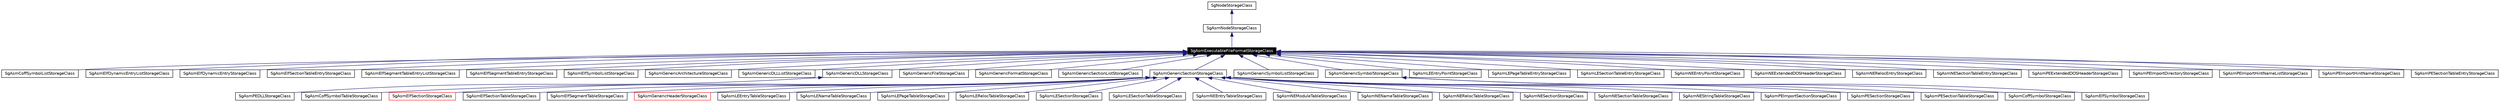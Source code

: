 digraph G
{
  edge [fontname="Helvetica",fontsize=10,labelfontname="Helvetica",labelfontsize=10];
  node [fontname="Helvetica",fontsize=10,shape=record];
  Node1 [label="SgAsmExecutableFileFormatStorageClass",height=0.2,width=0.4,color="white", fillcolor="black", style="filled" fontcolor="white"];
  Node2 -> Node1 [dir=back,color="midnightblue",fontsize=10,style="solid",fontname="Helvetica"];
  Node2 [label="SgAsmNodeStorageClass",height=0.2,width=0.4,color="black",URL="$classSgAsmNodeStorageClass.html"];
  Node3 -> Node2 [dir=back,color="midnightblue",fontsize=10,style="solid",fontname="Helvetica"];
  Node3 [label="SgNodeStorageClass",height=0.2,width=0.4,color="black",URL="$classSgNodeStorageClass.html"];
  Node1 -> Node4 [dir=back,color="midnightblue",fontsize=10,style="solid",fontname="Helvetica"];
  Node4 [label="SgAsmCoffSymbolListStorageClass",height=0.2,width=0.4,color="black",URL="$classSgAsmCoffSymbolListStorageClass.html"];
  Node1 -> Node5 [dir=back,color="midnightblue",fontsize=10,style="solid",fontname="Helvetica"];
  Node5 [label="SgAsmElfDynamicEntryListStorageClass",height=0.2,width=0.4,color="black",URL="$classSgAsmElfDynamicEntryListStorageClass.html"];
  Node1 -> Node6 [dir=back,color="midnightblue",fontsize=10,style="solid",fontname="Helvetica"];
  Node6 [label="SgAsmElfDynamicEntryStorageClass",height=0.2,width=0.4,color="black",URL="$classSgAsmElfDynamicEntryStorageClass.html"];
  Node1 -> Node7 [dir=back,color="midnightblue",fontsize=10,style="solid",fontname="Helvetica"];
  Node7 [label="SgAsmElfSectionTableEntryStorageClass",height=0.2,width=0.4,color="black",URL="$classSgAsmElfSectionTableEntryStorageClass.html"];
  Node1 -> Node8 [dir=back,color="midnightblue",fontsize=10,style="solid",fontname="Helvetica"];
  Node8 [label="SgAsmElfSegmentTableEntryListStorageClass",height=0.2,width=0.4,color="black",URL="$classSgAsmElfSegmentTableEntryListStorageClass.html"];
  Node1 -> Node9 [dir=back,color="midnightblue",fontsize=10,style="solid",fontname="Helvetica"];
  Node9 [label="SgAsmElfSegmentTableEntryStorageClass",height=0.2,width=0.4,color="black",URL="$classSgAsmElfSegmentTableEntryStorageClass.html"];
  Node1 -> Node10 [dir=back,color="midnightblue",fontsize=10,style="solid",fontname="Helvetica"];
  Node10 [label="SgAsmElfSymbolListStorageClass",height=0.2,width=0.4,color="black",URL="$classSgAsmElfSymbolListStorageClass.html"];
  Node1 -> Node11 [dir=back,color="midnightblue",fontsize=10,style="solid",fontname="Helvetica"];
  Node11 [label="SgAsmGenericArchitectureStorageClass",height=0.2,width=0.4,color="black",URL="$classSgAsmGenericArchitectureStorageClass.html"];
  Node1 -> Node12 [dir=back,color="midnightblue",fontsize=10,style="solid",fontname="Helvetica"];
  Node12 [label="SgAsmGenericDLLListStorageClass",height=0.2,width=0.4,color="black",URL="$classSgAsmGenericDLLListStorageClass.html"];
  Node1 -> Node13 [dir=back,color="midnightblue",fontsize=10,style="solid",fontname="Helvetica"];
  Node13 [label="SgAsmGenericDLLStorageClass",height=0.2,width=0.4,color="black",URL="$classSgAsmGenericDLLStorageClass.html"];
  Node13 -> Node14 [dir=back,color="midnightblue",fontsize=10,style="solid",fontname="Helvetica"];
  Node14 [label="SgAsmPEDLLStorageClass",height=0.2,width=0.4,color="black",URL="$classSgAsmPEDLLStorageClass.html"];
  Node1 -> Node15 [dir=back,color="midnightblue",fontsize=10,style="solid",fontname="Helvetica"];
  Node15 [label="SgAsmGenericFileStorageClass",height=0.2,width=0.4,color="black",URL="$classSgAsmGenericFileStorageClass.html"];
  Node1 -> Node16 [dir=back,color="midnightblue",fontsize=10,style="solid",fontname="Helvetica"];
  Node16 [label="SgAsmGenericFormatStorageClass",height=0.2,width=0.4,color="black",URL="$classSgAsmGenericFormatStorageClass.html"];
  Node1 -> Node17 [dir=back,color="midnightblue",fontsize=10,style="solid",fontname="Helvetica"];
  Node17 [label="SgAsmGenericSectionListStorageClass",height=0.2,width=0.4,color="black",URL="$classSgAsmGenericSectionListStorageClass.html"];
  Node1 -> Node18 [dir=back,color="midnightblue",fontsize=10,style="solid",fontname="Helvetica"];
  Node18 [label="SgAsmGenericSectionStorageClass",height=0.2,width=0.4,color="black",URL="$classSgAsmGenericSectionStorageClass.html"];
  Node18 -> Node19 [dir=back,color="midnightblue",fontsize=10,style="solid",fontname="Helvetica"];
  Node19 [label="SgAsmCoffSymbolTableStorageClass",height=0.2,width=0.4,color="black",URL="$classSgAsmCoffSymbolTableStorageClass.html"];
  Node18 -> Node20 [dir=back,color="midnightblue",fontsize=10,style="solid",fontname="Helvetica"];
  Node20 [label="SgAsmElfSectionStorageClass",height=0.2,width=0.4,color="red",URL="$classSgAsmElfSectionStorageClass.html"];
  Node18 -> Node21 [dir=back,color="midnightblue",fontsize=10,style="solid",fontname="Helvetica"];
  Node21 [label="SgAsmElfSectionTableStorageClass",height=0.2,width=0.4,color="black",URL="$classSgAsmElfSectionTableStorageClass.html"];
  Node18 -> Node22 [dir=back,color="midnightblue",fontsize=10,style="solid",fontname="Helvetica"];
  Node22 [label="SgAsmElfSegmentTableStorageClass",height=0.2,width=0.4,color="black",URL="$classSgAsmElfSegmentTableStorageClass.html"];
  Node18 -> Node23 [dir=back,color="midnightblue",fontsize=10,style="solid",fontname="Helvetica"];
  Node23 [label="SgAsmGenericHeaderStorageClass",height=0.2,width=0.4,color="red",URL="$classSgAsmGenericHeaderStorageClass.html"];
  Node18 -> Node24 [dir=back,color="midnightblue",fontsize=10,style="solid",fontname="Helvetica"];
  Node24 [label="SgAsmLEEntryTableStorageClass",height=0.2,width=0.4,color="black",URL="$classSgAsmLEEntryTableStorageClass.html"];
  Node18 -> Node25 [dir=back,color="midnightblue",fontsize=10,style="solid",fontname="Helvetica"];
  Node25 [label="SgAsmLENameTableStorageClass",height=0.2,width=0.4,color="black",URL="$classSgAsmLENameTableStorageClass.html"];
  Node18 -> Node26 [dir=back,color="midnightblue",fontsize=10,style="solid",fontname="Helvetica"];
  Node26 [label="SgAsmLEPageTableStorageClass",height=0.2,width=0.4,color="black",URL="$classSgAsmLEPageTableStorageClass.html"];
  Node18 -> Node27 [dir=back,color="midnightblue",fontsize=10,style="solid",fontname="Helvetica"];
  Node27 [label="SgAsmLERelocTableStorageClass",height=0.2,width=0.4,color="black",URL="$classSgAsmLERelocTableStorageClass.html"];
  Node18 -> Node28 [dir=back,color="midnightblue",fontsize=10,style="solid",fontname="Helvetica"];
  Node28 [label="SgAsmLESectionStorageClass",height=0.2,width=0.4,color="black",URL="$classSgAsmLESectionStorageClass.html"];
  Node18 -> Node29 [dir=back,color="midnightblue",fontsize=10,style="solid",fontname="Helvetica"];
  Node29 [label="SgAsmLESectionTableStorageClass",height=0.2,width=0.4,color="black",URL="$classSgAsmLESectionTableStorageClass.html"];
  Node18 -> Node30 [dir=back,color="midnightblue",fontsize=10,style="solid",fontname="Helvetica"];
  Node30 [label="SgAsmNEEntryTableStorageClass",height=0.2,width=0.4,color="black",URL="$classSgAsmNEEntryTableStorageClass.html"];
  Node18 -> Node31 [dir=back,color="midnightblue",fontsize=10,style="solid",fontname="Helvetica"];
  Node31 [label="SgAsmNEModuleTableStorageClass",height=0.2,width=0.4,color="black",URL="$classSgAsmNEModuleTableStorageClass.html"];
  Node18 -> Node32 [dir=back,color="midnightblue",fontsize=10,style="solid",fontname="Helvetica"];
  Node32 [label="SgAsmNENameTableStorageClass",height=0.2,width=0.4,color="black",URL="$classSgAsmNENameTableStorageClass.html"];
  Node18 -> Node33 [dir=back,color="midnightblue",fontsize=10,style="solid",fontname="Helvetica"];
  Node33 [label="SgAsmNERelocTableStorageClass",height=0.2,width=0.4,color="black",URL="$classSgAsmNERelocTableStorageClass.html"];
  Node18 -> Node34 [dir=back,color="midnightblue",fontsize=10,style="solid",fontname="Helvetica"];
  Node34 [label="SgAsmNESectionStorageClass",height=0.2,width=0.4,color="black",URL="$classSgAsmNESectionStorageClass.html"];
  Node18 -> Node35 [dir=back,color="midnightblue",fontsize=10,style="solid",fontname="Helvetica"];
  Node35 [label="SgAsmNESectionTableStorageClass",height=0.2,width=0.4,color="black",URL="$classSgAsmNESectionTableStorageClass.html"];
  Node18 -> Node36 [dir=back,color="midnightblue",fontsize=10,style="solid",fontname="Helvetica"];
  Node36 [label="SgAsmNEStringTableStorageClass",height=0.2,width=0.4,color="black",URL="$classSgAsmNEStringTableStorageClass.html"];
  Node18 -> Node37 [dir=back,color="midnightblue",fontsize=10,style="solid",fontname="Helvetica"];
  Node37 [label="SgAsmPEImportSectionStorageClass",height=0.2,width=0.4,color="black",URL="$classSgAsmPEImportSectionStorageClass.html"];
  Node18 -> Node38 [dir=back,color="midnightblue",fontsize=10,style="solid",fontname="Helvetica"];
  Node38 [label="SgAsmPESectionStorageClass",height=0.2,width=0.4,color="black",URL="$classSgAsmPESectionStorageClass.html"];
  Node18 -> Node39 [dir=back,color="midnightblue",fontsize=10,style="solid",fontname="Helvetica"];
  Node39 [label="SgAsmPESectionTableStorageClass",height=0.2,width=0.4,color="black",URL="$classSgAsmPESectionTableStorageClass.html"];
  Node1 -> Node40 [dir=back,color="midnightblue",fontsize=10,style="solid",fontname="Helvetica"];
  Node40 [label="SgAsmGenericSymbolListStorageClass",height=0.2,width=0.4,color="black",URL="$classSgAsmGenericSymbolListStorageClass.html"];
  Node1 -> Node41 [dir=back,color="midnightblue",fontsize=10,style="solid",fontname="Helvetica"];
  Node41 [label="SgAsmGenericSymbolStorageClass",height=0.2,width=0.4,color="black",URL="$classSgAsmGenericSymbolStorageClass.html"];
  Node41 -> Node42 [dir=back,color="midnightblue",fontsize=10,style="solid",fontname="Helvetica"];
  Node42 [label="SgAsmCoffSymbolStorageClass",height=0.2,width=0.4,color="black",URL="$classSgAsmCoffSymbolStorageClass.html"];
  Node41 -> Node43 [dir=back,color="midnightblue",fontsize=10,style="solid",fontname="Helvetica"];
  Node43 [label="SgAsmElfSymbolStorageClass",height=0.2,width=0.4,color="black",URL="$classSgAsmElfSymbolStorageClass.html"];
  Node1 -> Node44 [dir=back,color="midnightblue",fontsize=10,style="solid",fontname="Helvetica"];
  Node44 [label="SgAsmLEEntryPointStorageClass",height=0.2,width=0.4,color="black",URL="$classSgAsmLEEntryPointStorageClass.html"];
  Node1 -> Node45 [dir=back,color="midnightblue",fontsize=10,style="solid",fontname="Helvetica"];
  Node45 [label="SgAsmLEPageTableEntryStorageClass",height=0.2,width=0.4,color="black",URL="$classSgAsmLEPageTableEntryStorageClass.html"];
  Node1 -> Node46 [dir=back,color="midnightblue",fontsize=10,style="solid",fontname="Helvetica"];
  Node46 [label="SgAsmLESectionTableEntryStorageClass",height=0.2,width=0.4,color="black",URL="$classSgAsmLESectionTableEntryStorageClass.html"];
  Node1 -> Node47 [dir=back,color="midnightblue",fontsize=10,style="solid",fontname="Helvetica"];
  Node47 [label="SgAsmNEEntryPointStorageClass",height=0.2,width=0.4,color="black",URL="$classSgAsmNEEntryPointStorageClass.html"];
  Node1 -> Node48 [dir=back,color="midnightblue",fontsize=10,style="solid",fontname="Helvetica"];
  Node48 [label="SgAsmNEExtendedDOSHeaderStorageClass",height=0.2,width=0.4,color="black",URL="$classSgAsmNEExtendedDOSHeaderStorageClass.html"];
  Node1 -> Node49 [dir=back,color="midnightblue",fontsize=10,style="solid",fontname="Helvetica"];
  Node49 [label="SgAsmNERelocEntryStorageClass",height=0.2,width=0.4,color="black",URL="$classSgAsmNERelocEntryStorageClass.html"];
  Node1 -> Node50 [dir=back,color="midnightblue",fontsize=10,style="solid",fontname="Helvetica"];
  Node50 [label="SgAsmNESectionTableEntryStorageClass",height=0.2,width=0.4,color="black",URL="$classSgAsmNESectionTableEntryStorageClass.html"];
  Node1 -> Node51 [dir=back,color="midnightblue",fontsize=10,style="solid",fontname="Helvetica"];
  Node51 [label="SgAsmPEExtendedDOSHeaderStorageClass",height=0.2,width=0.4,color="black",URL="$classSgAsmPEExtendedDOSHeaderStorageClass.html"];
  Node1 -> Node52 [dir=back,color="midnightblue",fontsize=10,style="solid",fontname="Helvetica"];
  Node52 [label="SgAsmPEImportDirectoryStorageClass",height=0.2,width=0.4,color="black",URL="$classSgAsmPEImportDirectoryStorageClass.html"];
  Node1 -> Node53 [dir=back,color="midnightblue",fontsize=10,style="solid",fontname="Helvetica"];
  Node53 [label="SgAsmPEImportHintNameListStorageClass",height=0.2,width=0.4,color="black",URL="$classSgAsmPEImportHintNameListStorageClass.html"];
  Node1 -> Node54 [dir=back,color="midnightblue",fontsize=10,style="solid",fontname="Helvetica"];
  Node54 [label="SgAsmPEImportHintNameStorageClass",height=0.2,width=0.4,color="black",URL="$classSgAsmPEImportHintNameStorageClass.html"];
  Node1 -> Node55 [dir=back,color="midnightblue",fontsize=10,style="solid",fontname="Helvetica"];
  Node55 [label="SgAsmPESectionTableEntryStorageClass",height=0.2,width=0.4,color="black",URL="$classSgAsmPESectionTableEntryStorageClass.html"];
}
